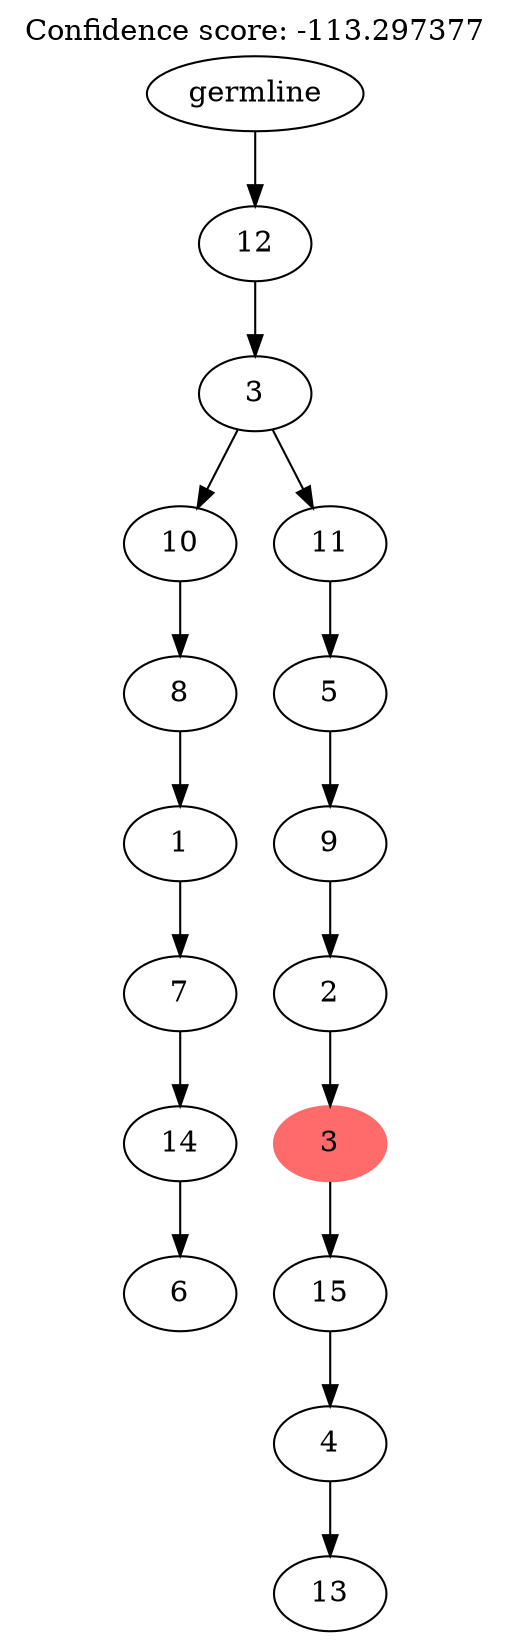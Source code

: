 digraph g {
	"15" -> "16";
	"16" [label="6"];
	"14" -> "15";
	"15" [label="14"];
	"13" -> "14";
	"14" [label="7"];
	"12" -> "13";
	"13" [label="1"];
	"11" -> "12";
	"12" [label="8"];
	"9" -> "10";
	"10" [label="13"];
	"8" -> "9";
	"9" [label="4"];
	"7" -> "8";
	"8" [label="15"];
	"6" -> "7";
	"7" [color=indianred1, style=filled, label="3"];
	"5" -> "6";
	"6" [label="2"];
	"4" -> "5";
	"5" [label="9"];
	"3" -> "4";
	"4" [label="5"];
	"2" -> "3";
	"3" [label="11"];
	"2" -> "11";
	"11" [label="10"];
	"1" -> "2";
	"2" [label="3"];
	"0" -> "1";
	"1" [label="12"];
	"0" [label="germline"];
	labelloc="t";
	label="Confidence score: -113.297377";
}
